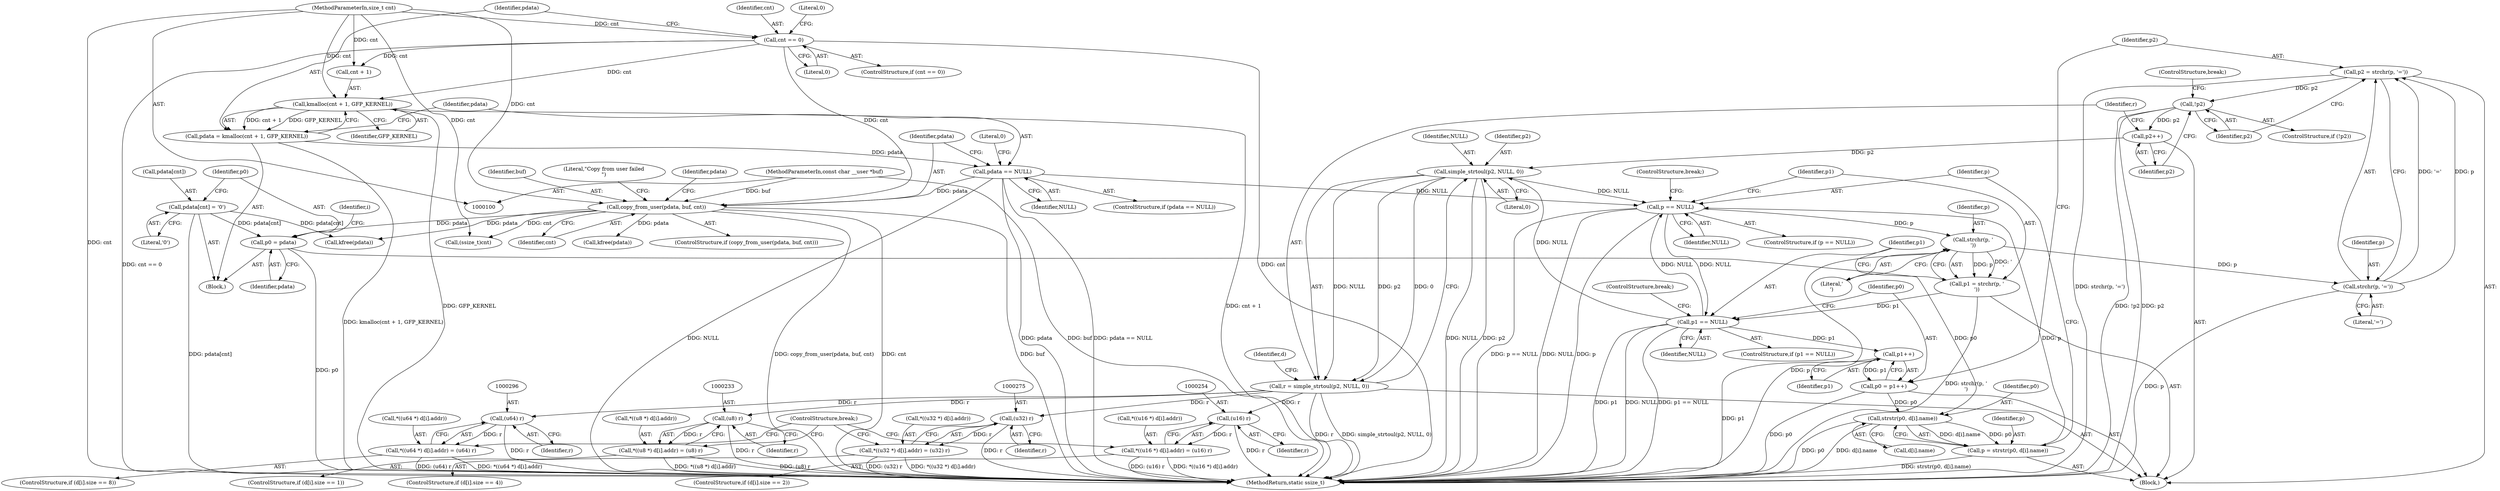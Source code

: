digraph "0_linux_a497e47d4aec37aaf8f13509f3ef3d1f6a717d88@API" {
"1000198" [label="(Call,p2 = strchr(p, '='))"];
"1000200" [label="(Call,strchr(p, '='))"];
"1000186" [label="(Call,strchr(p, '\n'))"];
"1000180" [label="(Call,p == NULL)"];
"1000170" [label="(Call,p = strstr(p0, d[i].name))"];
"1000172" [label="(Call,strstr(p0, d[i].name))"];
"1000194" [label="(Call,p0 = p1++)"];
"1000196" [label="(Call,p1++)"];
"1000190" [label="(Call,p1 == NULL)"];
"1000184" [label="(Call,p1 = strchr(p, '\n'))"];
"1000155" [label="(Call,p0 = pdata)"];
"1000150" [label="(Call,pdata[cnt] = '\0')"];
"1000139" [label="(Call,copy_from_user(pdata, buf, cnt))"];
"1000133" [label="(Call,pdata == NULL)"];
"1000125" [label="(Call,pdata = kmalloc(cnt + 1, GFP_KERNEL))"];
"1000127" [label="(Call,kmalloc(cnt + 1, GFP_KERNEL))"];
"1000120" [label="(Call,cnt == 0)"];
"1000103" [label="(MethodParameterIn,size_t cnt)"];
"1000102" [label="(MethodParameterIn,const char __user *buf)"];
"1000211" [label="(Call,simple_strtoul(p2, NULL, 0))"];
"1000207" [label="(Call,p2++)"];
"1000204" [label="(Call,!p2)"];
"1000198" [label="(Call,p2 = strchr(p, '='))"];
"1000209" [label="(Call,r = simple_strtoul(p2, NULL, 0))"];
"1000232" [label="(Call,(u8) r)"];
"1000223" [label="(Call,*((u8 *) d[i].addr) = (u8) r)"];
"1000253" [label="(Call,(u16) r)"];
"1000244" [label="(Call,*((u16 *) d[i].addr) = (u16) r)"];
"1000274" [label="(Call,(u32) r)"];
"1000265" [label="(Call,*((u32 *) d[i].addr) = (u32) r)"];
"1000295" [label="(Call,(u64) r)"];
"1000286" [label="(Call,*((u64 *) d[i].addr) = (u64) r)"];
"1000189" [label="(ControlStructure,if (p1 == NULL))"];
"1000265" [label="(Call,*((u32 *) d[i].addr) = (u32) r)"];
"1000274" [label="(Call,(u32) r)"];
"1000199" [label="(Identifier,p2)"];
"1000197" [label="(Identifier,p1)"];
"1000298" [label="(ControlStructure,break;)"];
"1000120" [label="(Call,cnt == 0)"];
"1000295" [label="(Call,(u64) r)"];
"1000286" [label="(Call,*((u64 *) d[i].addr) = (u64) r)"];
"1000180" [label="(Call,p == NULL)"];
"1000127" [label="(Call,kmalloc(cnt + 1, GFP_KERNEL))"];
"1000207" [label="(Call,p2++)"];
"1000191" [label="(Identifier,p1)"];
"1000137" [label="(Literal,0)"];
"1000187" [label="(Identifier,p)"];
"1000131" [label="(Identifier,GFP_KERNEL)"];
"1000128" [label="(Call,cnt + 1)"];
"1000134" [label="(Identifier,pdata)"];
"1000139" [label="(Call,copy_from_user(pdata, buf, cnt))"];
"1000122" [label="(Literal,0)"];
"1000154" [label="(Literal,'\0')"];
"1000103" [label="(MethodParameterIn,size_t cnt)"];
"1000188" [label="(Literal,'\n')"];
"1000206" [label="(ControlStructure,break;)"];
"1000125" [label="(Call,pdata = kmalloc(cnt + 1, GFP_KERNEL))"];
"1000102" [label="(MethodParameterIn,const char __user *buf)"];
"1000204" [label="(Call,!p2)"];
"1000182" [label="(Identifier,NULL)"];
"1000179" [label="(ControlStructure,if (p == NULL))"];
"1000232" [label="(Call,(u8) r)"];
"1000297" [label="(Identifier,r)"];
"1000266" [label="(Call,*((u32 *) d[i].addr))"];
"1000212" [label="(Identifier,p2)"];
"1000205" [label="(Identifier,p2)"];
"1000174" [label="(Call,d[i].name)"];
"1000253" [label="(Call,(u16) r)"];
"1000236" [label="(ControlStructure,if (d[i].size == 2))"];
"1000255" [label="(Identifier,r)"];
"1000173" [label="(Identifier,p0)"];
"1000150" [label="(Call,pdata[cnt] = '\0')"];
"1000200" [label="(Call,strchr(p, '='))"];
"1000224" [label="(Call,*((u8 *) d[i].addr))"];
"1000172" [label="(Call,strstr(p0, d[i].name))"];
"1000201" [label="(Identifier,p)"];
"1000234" [label="(Identifier,r)"];
"1000209" [label="(Call,r = simple_strtoul(p2, NULL, 0))"];
"1000169" [label="(Block,)"];
"1000160" [label="(Identifier,i)"];
"1000126" [label="(Identifier,pdata)"];
"1000132" [label="(ControlStructure,if (pdata == NULL))"];
"1000105" [label="(Block,)"];
"1000140" [label="(Identifier,pdata)"];
"1000184" [label="(Call,p1 = strchr(p, '\n'))"];
"1000142" [label="(Identifier,cnt)"];
"1000244" [label="(Call,*((u16 *) d[i].addr) = (u16) r)"];
"1000151" [label="(Call,pdata[cnt])"];
"1000133" [label="(Call,pdata == NULL)"];
"1000141" [label="(Identifier,buf)"];
"1000193" [label="(ControlStructure,break;)"];
"1000276" [label="(Identifier,r)"];
"1000300" [label="(Call,kfree(pdata))"];
"1000190" [label="(Call,p1 == NULL)"];
"1000186" [label="(Call,strchr(p, '\n'))"];
"1000208" [label="(Identifier,p2)"];
"1000156" [label="(Identifier,p0)"];
"1000257" [label="(ControlStructure,if (d[i].size == 4))"];
"1000211" [label="(Call,simple_strtoul(p2, NULL, 0))"];
"1000198" [label="(Call,p2 = strchr(p, '='))"];
"1000192" [label="(Identifier,NULL)"];
"1000183" [label="(ControlStructure,break;)"];
"1000195" [label="(Identifier,p0)"];
"1000210" [label="(Identifier,r)"];
"1000185" [label="(Identifier,p1)"];
"1000214" [label="(Literal,0)"];
"1000203" [label="(ControlStructure,if (!p2))"];
"1000155" [label="(Call,p0 = pdata)"];
"1000202" [label="(Literal,'=')"];
"1000171" [label="(Identifier,p)"];
"1000146" [label="(Call,kfree(pdata))"];
"1000138" [label="(ControlStructure,if (copy_from_user(pdata, buf, cnt)))"];
"1000219" [label="(Identifier,d)"];
"1000170" [label="(Call,p = strstr(p0, d[i].name))"];
"1000145" [label="(Literal,\"Copy from user failed\n\")"];
"1000223" [label="(Call,*((u8 *) d[i].addr) = (u8) r)"];
"1000303" [label="(Call,(ssize_t)cnt)"];
"1000157" [label="(Identifier,pdata)"];
"1000278" [label="(ControlStructure,if (d[i].size == 8))"];
"1000194" [label="(Call,p0 = p1++)"];
"1000196" [label="(Call,p1++)"];
"1000119" [label="(ControlStructure,if (cnt == 0))"];
"1000124" [label="(Literal,0)"];
"1000213" [label="(Identifier,NULL)"];
"1000135" [label="(Identifier,NULL)"];
"1000152" [label="(Identifier,pdata)"];
"1000306" [label="(MethodReturn,static ssize_t)"];
"1000287" [label="(Call,*((u64 *) d[i].addr))"];
"1000181" [label="(Identifier,p)"];
"1000245" [label="(Call,*((u16 *) d[i].addr))"];
"1000215" [label="(ControlStructure,if (d[i].size == 1))"];
"1000121" [label="(Identifier,cnt)"];
"1000198" -> "1000169"  [label="AST: "];
"1000198" -> "1000200"  [label="CFG: "];
"1000199" -> "1000198"  [label="AST: "];
"1000200" -> "1000198"  [label="AST: "];
"1000205" -> "1000198"  [label="CFG: "];
"1000198" -> "1000306"  [label="DDG: strchr(p, '=')"];
"1000200" -> "1000198"  [label="DDG: p"];
"1000200" -> "1000198"  [label="DDG: '='"];
"1000198" -> "1000204"  [label="DDG: p2"];
"1000200" -> "1000202"  [label="CFG: "];
"1000201" -> "1000200"  [label="AST: "];
"1000202" -> "1000200"  [label="AST: "];
"1000200" -> "1000306"  [label="DDG: p"];
"1000186" -> "1000200"  [label="DDG: p"];
"1000186" -> "1000184"  [label="AST: "];
"1000186" -> "1000188"  [label="CFG: "];
"1000187" -> "1000186"  [label="AST: "];
"1000188" -> "1000186"  [label="AST: "];
"1000184" -> "1000186"  [label="CFG: "];
"1000186" -> "1000306"  [label="DDG: p"];
"1000186" -> "1000184"  [label="DDG: p"];
"1000186" -> "1000184"  [label="DDG: '\n'"];
"1000180" -> "1000186"  [label="DDG: p"];
"1000180" -> "1000179"  [label="AST: "];
"1000180" -> "1000182"  [label="CFG: "];
"1000181" -> "1000180"  [label="AST: "];
"1000182" -> "1000180"  [label="AST: "];
"1000183" -> "1000180"  [label="CFG: "];
"1000185" -> "1000180"  [label="CFG: "];
"1000180" -> "1000306"  [label="DDG: NULL"];
"1000180" -> "1000306"  [label="DDG: p"];
"1000180" -> "1000306"  [label="DDG: p == NULL"];
"1000170" -> "1000180"  [label="DDG: p"];
"1000190" -> "1000180"  [label="DDG: NULL"];
"1000211" -> "1000180"  [label="DDG: NULL"];
"1000133" -> "1000180"  [label="DDG: NULL"];
"1000180" -> "1000190"  [label="DDG: NULL"];
"1000170" -> "1000169"  [label="AST: "];
"1000170" -> "1000172"  [label="CFG: "];
"1000171" -> "1000170"  [label="AST: "];
"1000172" -> "1000170"  [label="AST: "];
"1000181" -> "1000170"  [label="CFG: "];
"1000170" -> "1000306"  [label="DDG: strstr(p0, d[i].name)"];
"1000172" -> "1000170"  [label="DDG: p0"];
"1000172" -> "1000170"  [label="DDG: d[i].name"];
"1000172" -> "1000174"  [label="CFG: "];
"1000173" -> "1000172"  [label="AST: "];
"1000174" -> "1000172"  [label="AST: "];
"1000172" -> "1000306"  [label="DDG: d[i].name"];
"1000172" -> "1000306"  [label="DDG: p0"];
"1000194" -> "1000172"  [label="DDG: p0"];
"1000155" -> "1000172"  [label="DDG: p0"];
"1000194" -> "1000169"  [label="AST: "];
"1000194" -> "1000196"  [label="CFG: "];
"1000195" -> "1000194"  [label="AST: "];
"1000196" -> "1000194"  [label="AST: "];
"1000199" -> "1000194"  [label="CFG: "];
"1000194" -> "1000306"  [label="DDG: p0"];
"1000196" -> "1000194"  [label="DDG: p1"];
"1000196" -> "1000197"  [label="CFG: "];
"1000197" -> "1000196"  [label="AST: "];
"1000196" -> "1000306"  [label="DDG: p1"];
"1000190" -> "1000196"  [label="DDG: p1"];
"1000190" -> "1000189"  [label="AST: "];
"1000190" -> "1000192"  [label="CFG: "];
"1000191" -> "1000190"  [label="AST: "];
"1000192" -> "1000190"  [label="AST: "];
"1000193" -> "1000190"  [label="CFG: "];
"1000195" -> "1000190"  [label="CFG: "];
"1000190" -> "1000306"  [label="DDG: p1 == NULL"];
"1000190" -> "1000306"  [label="DDG: p1"];
"1000190" -> "1000306"  [label="DDG: NULL"];
"1000184" -> "1000190"  [label="DDG: p1"];
"1000190" -> "1000211"  [label="DDG: NULL"];
"1000184" -> "1000169"  [label="AST: "];
"1000185" -> "1000184"  [label="AST: "];
"1000191" -> "1000184"  [label="CFG: "];
"1000184" -> "1000306"  [label="DDG: strchr(p, '\n')"];
"1000155" -> "1000105"  [label="AST: "];
"1000155" -> "1000157"  [label="CFG: "];
"1000156" -> "1000155"  [label="AST: "];
"1000157" -> "1000155"  [label="AST: "];
"1000160" -> "1000155"  [label="CFG: "];
"1000155" -> "1000306"  [label="DDG: p0"];
"1000150" -> "1000155"  [label="DDG: pdata[cnt]"];
"1000139" -> "1000155"  [label="DDG: pdata"];
"1000150" -> "1000105"  [label="AST: "];
"1000150" -> "1000154"  [label="CFG: "];
"1000151" -> "1000150"  [label="AST: "];
"1000154" -> "1000150"  [label="AST: "];
"1000156" -> "1000150"  [label="CFG: "];
"1000150" -> "1000306"  [label="DDG: pdata[cnt]"];
"1000150" -> "1000300"  [label="DDG: pdata[cnt]"];
"1000139" -> "1000138"  [label="AST: "];
"1000139" -> "1000142"  [label="CFG: "];
"1000140" -> "1000139"  [label="AST: "];
"1000141" -> "1000139"  [label="AST: "];
"1000142" -> "1000139"  [label="AST: "];
"1000145" -> "1000139"  [label="CFG: "];
"1000152" -> "1000139"  [label="CFG: "];
"1000139" -> "1000306"  [label="DDG: cnt"];
"1000139" -> "1000306"  [label="DDG: buf"];
"1000139" -> "1000306"  [label="DDG: copy_from_user(pdata, buf, cnt)"];
"1000133" -> "1000139"  [label="DDG: pdata"];
"1000102" -> "1000139"  [label="DDG: buf"];
"1000103" -> "1000139"  [label="DDG: cnt"];
"1000120" -> "1000139"  [label="DDG: cnt"];
"1000139" -> "1000146"  [label="DDG: pdata"];
"1000139" -> "1000300"  [label="DDG: pdata"];
"1000139" -> "1000303"  [label="DDG: cnt"];
"1000133" -> "1000132"  [label="AST: "];
"1000133" -> "1000135"  [label="CFG: "];
"1000134" -> "1000133"  [label="AST: "];
"1000135" -> "1000133"  [label="AST: "];
"1000137" -> "1000133"  [label="CFG: "];
"1000140" -> "1000133"  [label="CFG: "];
"1000133" -> "1000306"  [label="DDG: pdata"];
"1000133" -> "1000306"  [label="DDG: pdata == NULL"];
"1000133" -> "1000306"  [label="DDG: NULL"];
"1000125" -> "1000133"  [label="DDG: pdata"];
"1000125" -> "1000105"  [label="AST: "];
"1000125" -> "1000127"  [label="CFG: "];
"1000126" -> "1000125"  [label="AST: "];
"1000127" -> "1000125"  [label="AST: "];
"1000134" -> "1000125"  [label="CFG: "];
"1000125" -> "1000306"  [label="DDG: kmalloc(cnt + 1, GFP_KERNEL)"];
"1000127" -> "1000125"  [label="DDG: cnt + 1"];
"1000127" -> "1000125"  [label="DDG: GFP_KERNEL"];
"1000127" -> "1000131"  [label="CFG: "];
"1000128" -> "1000127"  [label="AST: "];
"1000131" -> "1000127"  [label="AST: "];
"1000127" -> "1000306"  [label="DDG: cnt + 1"];
"1000127" -> "1000306"  [label="DDG: GFP_KERNEL"];
"1000120" -> "1000127"  [label="DDG: cnt"];
"1000103" -> "1000127"  [label="DDG: cnt"];
"1000120" -> "1000119"  [label="AST: "];
"1000120" -> "1000122"  [label="CFG: "];
"1000121" -> "1000120"  [label="AST: "];
"1000122" -> "1000120"  [label="AST: "];
"1000124" -> "1000120"  [label="CFG: "];
"1000126" -> "1000120"  [label="CFG: "];
"1000120" -> "1000306"  [label="DDG: cnt"];
"1000120" -> "1000306"  [label="DDG: cnt == 0"];
"1000103" -> "1000120"  [label="DDG: cnt"];
"1000120" -> "1000128"  [label="DDG: cnt"];
"1000103" -> "1000100"  [label="AST: "];
"1000103" -> "1000306"  [label="DDG: cnt"];
"1000103" -> "1000128"  [label="DDG: cnt"];
"1000103" -> "1000303"  [label="DDG: cnt"];
"1000102" -> "1000100"  [label="AST: "];
"1000102" -> "1000306"  [label="DDG: buf"];
"1000211" -> "1000209"  [label="AST: "];
"1000211" -> "1000214"  [label="CFG: "];
"1000212" -> "1000211"  [label="AST: "];
"1000213" -> "1000211"  [label="AST: "];
"1000214" -> "1000211"  [label="AST: "];
"1000209" -> "1000211"  [label="CFG: "];
"1000211" -> "1000306"  [label="DDG: p2"];
"1000211" -> "1000306"  [label="DDG: NULL"];
"1000211" -> "1000209"  [label="DDG: p2"];
"1000211" -> "1000209"  [label="DDG: NULL"];
"1000211" -> "1000209"  [label="DDG: 0"];
"1000207" -> "1000211"  [label="DDG: p2"];
"1000207" -> "1000169"  [label="AST: "];
"1000207" -> "1000208"  [label="CFG: "];
"1000208" -> "1000207"  [label="AST: "];
"1000210" -> "1000207"  [label="CFG: "];
"1000204" -> "1000207"  [label="DDG: p2"];
"1000204" -> "1000203"  [label="AST: "];
"1000204" -> "1000205"  [label="CFG: "];
"1000205" -> "1000204"  [label="AST: "];
"1000206" -> "1000204"  [label="CFG: "];
"1000208" -> "1000204"  [label="CFG: "];
"1000204" -> "1000306"  [label="DDG: p2"];
"1000204" -> "1000306"  [label="DDG: !p2"];
"1000209" -> "1000169"  [label="AST: "];
"1000210" -> "1000209"  [label="AST: "];
"1000219" -> "1000209"  [label="CFG: "];
"1000209" -> "1000306"  [label="DDG: r"];
"1000209" -> "1000306"  [label="DDG: simple_strtoul(p2, NULL, 0)"];
"1000209" -> "1000232"  [label="DDG: r"];
"1000209" -> "1000253"  [label="DDG: r"];
"1000209" -> "1000274"  [label="DDG: r"];
"1000209" -> "1000295"  [label="DDG: r"];
"1000232" -> "1000223"  [label="AST: "];
"1000232" -> "1000234"  [label="CFG: "];
"1000233" -> "1000232"  [label="AST: "];
"1000234" -> "1000232"  [label="AST: "];
"1000223" -> "1000232"  [label="CFG: "];
"1000232" -> "1000306"  [label="DDG: r"];
"1000232" -> "1000223"  [label="DDG: r"];
"1000223" -> "1000215"  [label="AST: "];
"1000224" -> "1000223"  [label="AST: "];
"1000298" -> "1000223"  [label="CFG: "];
"1000223" -> "1000306"  [label="DDG: (u8) r"];
"1000223" -> "1000306"  [label="DDG: *((u8 *) d[i].addr)"];
"1000253" -> "1000244"  [label="AST: "];
"1000253" -> "1000255"  [label="CFG: "];
"1000254" -> "1000253"  [label="AST: "];
"1000255" -> "1000253"  [label="AST: "];
"1000244" -> "1000253"  [label="CFG: "];
"1000253" -> "1000306"  [label="DDG: r"];
"1000253" -> "1000244"  [label="DDG: r"];
"1000244" -> "1000236"  [label="AST: "];
"1000245" -> "1000244"  [label="AST: "];
"1000298" -> "1000244"  [label="CFG: "];
"1000244" -> "1000306"  [label="DDG: (u16) r"];
"1000244" -> "1000306"  [label="DDG: *((u16 *) d[i].addr)"];
"1000274" -> "1000265"  [label="AST: "];
"1000274" -> "1000276"  [label="CFG: "];
"1000275" -> "1000274"  [label="AST: "];
"1000276" -> "1000274"  [label="AST: "];
"1000265" -> "1000274"  [label="CFG: "];
"1000274" -> "1000306"  [label="DDG: r"];
"1000274" -> "1000265"  [label="DDG: r"];
"1000265" -> "1000257"  [label="AST: "];
"1000266" -> "1000265"  [label="AST: "];
"1000298" -> "1000265"  [label="CFG: "];
"1000265" -> "1000306"  [label="DDG: (u32) r"];
"1000265" -> "1000306"  [label="DDG: *((u32 *) d[i].addr)"];
"1000295" -> "1000286"  [label="AST: "];
"1000295" -> "1000297"  [label="CFG: "];
"1000296" -> "1000295"  [label="AST: "];
"1000297" -> "1000295"  [label="AST: "];
"1000286" -> "1000295"  [label="CFG: "];
"1000295" -> "1000306"  [label="DDG: r"];
"1000295" -> "1000286"  [label="DDG: r"];
"1000286" -> "1000278"  [label="AST: "];
"1000287" -> "1000286"  [label="AST: "];
"1000298" -> "1000286"  [label="CFG: "];
"1000286" -> "1000306"  [label="DDG: *((u64 *) d[i].addr)"];
"1000286" -> "1000306"  [label="DDG: (u64) r"];
}
